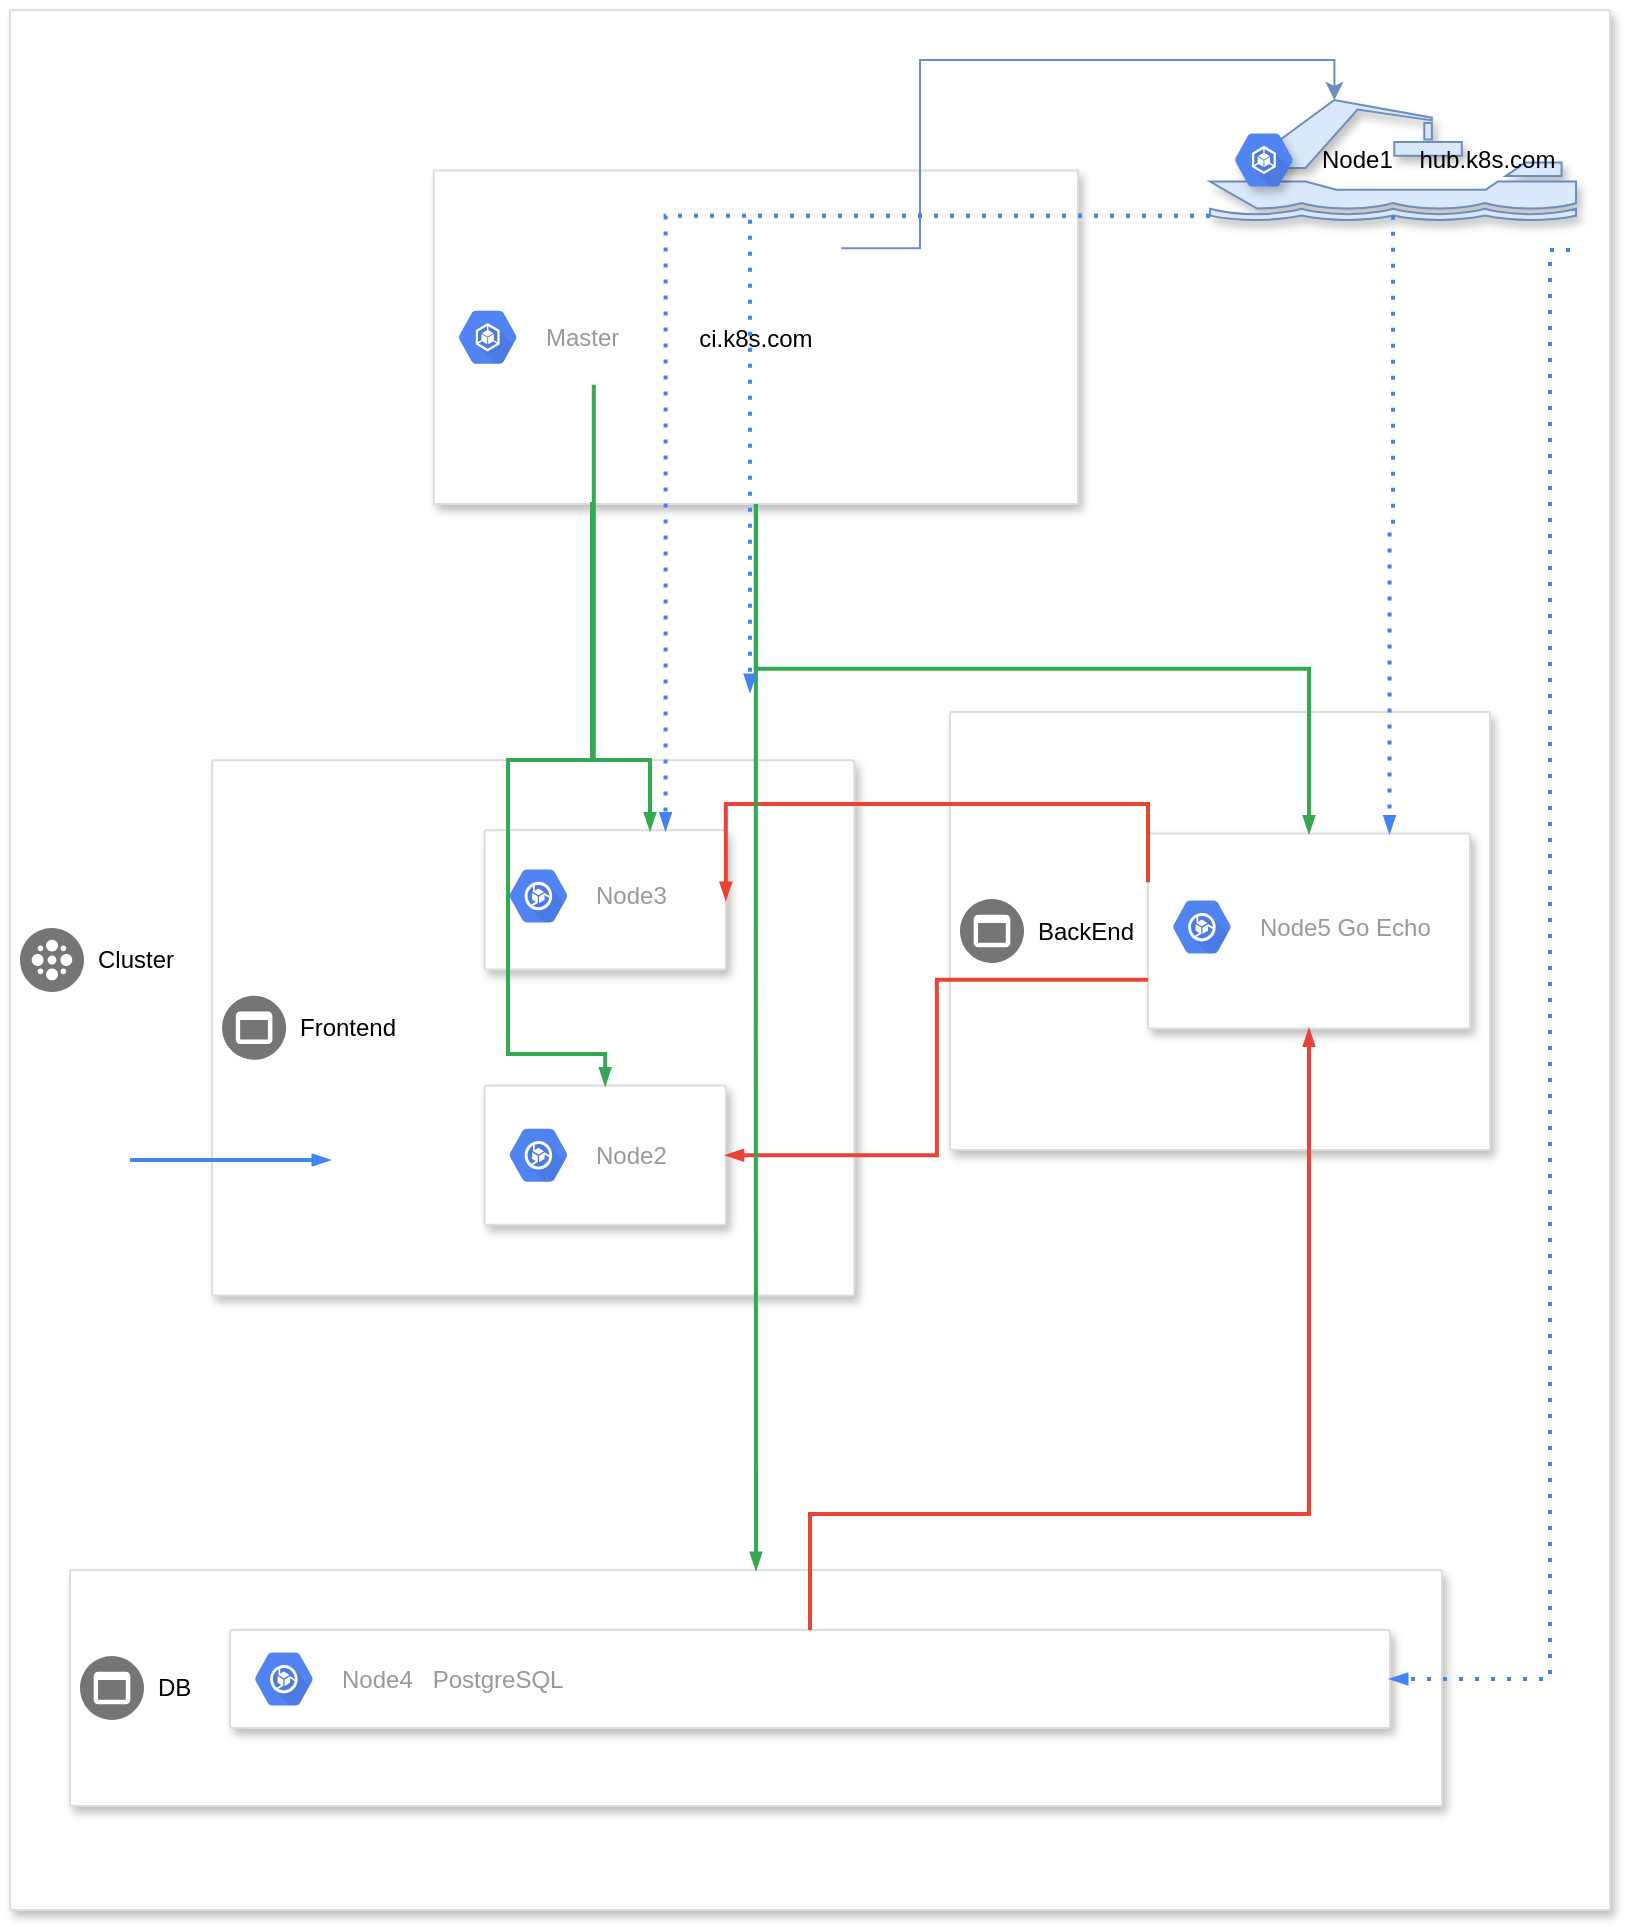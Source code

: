<mxfile version="10.7.5" type="github"><diagram id="oEy2vePPin4_DRUh1EEg" name="Page-2"><mxGraphModel dx="1398" dy="796" grid="1" gridSize="10" guides="1" tooltips="1" connect="1" arrows="1" fold="1" page="1" pageScale="1" pageWidth="827" pageHeight="1169" math="0" shadow="0"><root><mxCell id="JVZEmhyV-dqxb4Tlf-Tb-0"/><mxCell id="JVZEmhyV-dqxb4Tlf-Tb-1" parent="JVZEmhyV-dqxb4Tlf-Tb-0"/><mxCell id="JVZEmhyV-dqxb4Tlf-Tb-2" value="" style="strokeColor=#dddddd;fillColor=#ffffff;shadow=1;strokeWidth=1;rounded=1;absoluteArcSize=1;arcSize=2;" parent="JVZEmhyV-dqxb4Tlf-Tb-1" vertex="1"><mxGeometry y="145" width="800" height="950" as="geometry"/></mxCell><mxCell id="JVZEmhyV-dqxb4Tlf-Tb-3" value="Cluster&lt;br&gt;" style="dashed=0;connectable=0;html=1;fillColor=#757575;strokeColor=none;shape=mxgraph.gcp2.cluster;part=1;labelPosition=right;verticalLabelPosition=middle;align=left;verticalAlign=middle;spacingLeft=5;fontColor=#000000;fontSize=12;" parent="JVZEmhyV-dqxb4Tlf-Tb-2" vertex="1"><mxGeometry y="0.5" width="32" height="32" relative="1" as="geometry"><mxPoint x="5" y="-16" as="offset"/></mxGeometry></mxCell><mxCell id="JVZEmhyV-dqxb4Tlf-Tb-6" value="ci.k8s.com" style="strokeColor=#dddddd;fillColor=#ffffff;shadow=1;strokeWidth=1;rounded=1;absoluteArcSize=1;arcSize=0;" parent="JVZEmhyV-dqxb4Tlf-Tb-2" vertex="1"><mxGeometry x="211.892" y="80.282" width="322.108" height="166.718" as="geometry"/></mxCell><mxCell id="JVZEmhyV-dqxb4Tlf-Tb-7" value="Master" style="dashed=0;connectable=0;html=1;fillColor=#5184F3;strokeColor=none;shape=mxgraph.gcp2.hexIcon;prIcon=container_engine;part=1;labelPosition=right;verticalLabelPosition=middle;align=left;verticalAlign=middle;spacingLeft=5;fontColor=#999999;fontSize=12;" parent="JVZEmhyV-dqxb4Tlf-Tb-6" vertex="1"><mxGeometry y="0.5" width="44" height="39" relative="1" as="geometry"><mxPoint x="5" y="-19.5" as="offset"/></mxGeometry></mxCell><mxCell id="JVZEmhyV-dqxb4Tlf-Tb-12" value="" style="shape=image;html=1;verticalAlign=top;verticalLabelPosition=bottom;labelBackgroundColor=#ffffff;imageAspect=0;aspect=fixed;image=https://cdn4.iconfinder.com/data/icons/logos-brands-5/24/jenkins-128.png" parent="JVZEmhyV-dqxb4Tlf-Tb-6" vertex="1"><mxGeometry x="200.29" y="31.9" width="6.947" height="6.947" as="geometry"/></mxCell><mxCell id="wqABiP_4xXByuEtkqydO-0" value="" style="shape=image;html=1;verticalAlign=top;verticalLabelPosition=bottom;labelBackgroundColor=#ffffff;imageAspect=0;aspect=fixed;image=https://cdn4.iconfinder.com/data/icons/logos-brands-5/24/jenkins-128.png" vertex="1" parent="JVZEmhyV-dqxb4Tlf-Tb-6"><mxGeometry x="194" y="54.5" width="61" height="61" as="geometry"/></mxCell><mxCell id="JVZEmhyV-dqxb4Tlf-Tb-4" value="" style="strokeColor=#dddddd;fillColor=#ffffff;shadow=1;strokeWidth=1;rounded=1;absoluteArcSize=1;arcSize=2;" parent="JVZEmhyV-dqxb4Tlf-Tb-2" vertex="1"><mxGeometry x="101.054" y="375.092" width="321.081" height="267.606" as="geometry"/></mxCell><mxCell id="JVZEmhyV-dqxb4Tlf-Tb-5" value="Frontend&lt;br&gt;" style="dashed=0;connectable=0;html=1;fillColor=#757575;strokeColor=none;shape=mxgraph.gcp2.frontend_platform_services;part=1;labelPosition=right;verticalLabelPosition=middle;align=left;verticalAlign=middle;spacingLeft=5;fontColor=#000000;fontSize=12;" parent="JVZEmhyV-dqxb4Tlf-Tb-4" vertex="1"><mxGeometry y="0.5" width="32" height="32" relative="1" as="geometry"><mxPoint x="5" y="-16" as="offset"/></mxGeometry></mxCell><mxCell id="JVZEmhyV-dqxb4Tlf-Tb-20" value="" style="strokeColor=#dddddd;fillColor=#ffffff;shadow=1;strokeWidth=1;rounded=1;absoluteArcSize=1;arcSize=2;" parent="JVZEmhyV-dqxb4Tlf-Tb-4" vertex="1"><mxGeometry x="136.216" y="35.091" width="120.649" height="69.577" as="geometry"/></mxCell><mxCell id="JVZEmhyV-dqxb4Tlf-Tb-21" value="Node3&lt;br&gt;" style="dashed=0;connectable=0;html=1;fillColor=#5184F3;strokeColor=none;shape=mxgraph.gcp2.hexIcon;prIcon=container_optimized_os;part=1;labelPosition=right;verticalLabelPosition=middle;align=left;verticalAlign=middle;spacingLeft=5;fontColor=#999999;fontSize=12;" parent="JVZEmhyV-dqxb4Tlf-Tb-20" vertex="1"><mxGeometry y="0.5" width="44" height="39" relative="1" as="geometry"><mxPoint x="5" y="-21.5" as="offset"/></mxGeometry></mxCell><mxCell id="JVZEmhyV-dqxb4Tlf-Tb-10" value="" style="strokeColor=#dddddd;fillColor=#ffffff;shadow=1;strokeWidth=1;rounded=1;absoluteArcSize=1;arcSize=2;" parent="JVZEmhyV-dqxb4Tlf-Tb-4" vertex="1"><mxGeometry x="136.216" y="162.704" width="120.649" height="69.577" as="geometry"/></mxCell><mxCell id="JVZEmhyV-dqxb4Tlf-Tb-11" value="Node2" style="dashed=0;connectable=0;html=1;fillColor=#5184F3;strokeColor=none;shape=mxgraph.gcp2.hexIcon;prIcon=container_optimized_os;part=1;labelPosition=right;verticalLabelPosition=middle;align=left;verticalAlign=middle;spacingLeft=5;fontColor=#999999;fontSize=12;" parent="JVZEmhyV-dqxb4Tlf-Tb-10" vertex="1"><mxGeometry y="0.5" width="44" height="39" relative="1" as="geometry"><mxPoint x="5" y="-19.5" as="offset"/></mxGeometry></mxCell><mxCell id="JVZEmhyV-dqxb4Tlf-Tb-28" value="" style="edgeStyle=orthogonalEdgeStyle;fontSize=12;html=1;endArrow=blockThin;endFill=1;rounded=0;strokeWidth=2;endSize=4;startSize=4;strokeColor=#34A853;dashed=0;exitX=0.25;exitY=1;exitDx=0;exitDy=0;" parent="JVZEmhyV-dqxb4Tlf-Tb-2" source="JVZEmhyV-dqxb4Tlf-Tb-6" target="JVZEmhyV-dqxb4Tlf-Tb-20" edge="1"><mxGeometry width="100" relative="1" as="geometry"><mxPoint x="75.676" y="361.268" as="sourcePoint"/><mxPoint x="183.784" y="361.268" as="targetPoint"/><Array as="points"><mxPoint x="291" y="375"/><mxPoint x="320" y="375"/></Array></mxGeometry></mxCell><mxCell id="JVZEmhyV-dqxb4Tlf-Tb-29" value="" style="edgeStyle=orthogonalEdgeStyle;fontSize=12;html=1;endArrow=blockThin;endFill=1;rounded=0;strokeWidth=2;endSize=4;startSize=4;strokeColor=#34A853;dashed=0;entryX=0.5;entryY=0;entryDx=0;entryDy=0;" parent="JVZEmhyV-dqxb4Tlf-Tb-2" target="JVZEmhyV-dqxb4Tlf-Tb-10" edge="1"><mxGeometry width="100" relative="1" as="geometry"><mxPoint x="291.892" y="187.324" as="sourcePoint"/><mxPoint x="205.405" y="374.648" as="targetPoint"/><Array as="points"><mxPoint x="292" y="375"/><mxPoint x="249" y="375"/><mxPoint x="249" y="522"/><mxPoint x="298" y="522"/></Array></mxGeometry></mxCell><mxCell id="JVZEmhyV-dqxb4Tlf-Tb-30" value="" style="strokeColor=#dddddd;fillColor=#ffffff;shadow=1;strokeWidth=1;rounded=1;absoluteArcSize=1;arcSize=2;" parent="JVZEmhyV-dqxb4Tlf-Tb-2" vertex="1"><mxGeometry x="470" y="351" width="270" height="219" as="geometry"/></mxCell><mxCell id="JVZEmhyV-dqxb4Tlf-Tb-31" value="BackEnd" style="dashed=0;connectable=0;html=1;fillColor=#757575;strokeColor=none;shape=mxgraph.gcp2.frontend_platform_services;part=1;labelPosition=right;verticalLabelPosition=middle;align=left;verticalAlign=middle;spacingLeft=5;fontColor=#000000;fontSize=12;" parent="JVZEmhyV-dqxb4Tlf-Tb-30" vertex="1"><mxGeometry y="0.5" width="32" height="32" relative="1" as="geometry"><mxPoint x="5" y="-16" as="offset"/></mxGeometry></mxCell><mxCell id="JVZEmhyV-dqxb4Tlf-Tb-32" value="" style="strokeColor=#dddddd;fillColor=#ffffff;shadow=1;strokeWidth=1;rounded=1;absoluteArcSize=1;arcSize=2;" parent="JVZEmhyV-dqxb4Tlf-Tb-30" vertex="1"><mxGeometry x="99" y="60.731" width="161" height="97.538" as="geometry"/></mxCell><mxCell id="JVZEmhyV-dqxb4Tlf-Tb-33" value="Node5 Go Echo&lt;br&gt;" style="dashed=0;connectable=0;html=1;fillColor=#5184F3;strokeColor=none;shape=mxgraph.gcp2.hexIcon;prIcon=container_optimized_os;part=1;labelPosition=right;verticalLabelPosition=middle;align=left;verticalAlign=middle;spacingLeft=5;fontColor=#999999;fontSize=12;" parent="JVZEmhyV-dqxb4Tlf-Tb-32" vertex="1"><mxGeometry y="0.5" width="44" height="39" relative="1" as="geometry"><mxPoint x="5" y="-21.5" as="offset"/></mxGeometry></mxCell><mxCell id="JVZEmhyV-dqxb4Tlf-Tb-55" value="" style="strokeColor=#dddddd;fillColor=#ffffff;shadow=1;strokeWidth=1;rounded=1;absoluteArcSize=1;arcSize=2;" parent="JVZEmhyV-dqxb4Tlf-Tb-2" vertex="1"><mxGeometry x="30" y="780" width="686" height="118" as="geometry"/></mxCell><mxCell id="JVZEmhyV-dqxb4Tlf-Tb-56" value="DB" style="dashed=0;connectable=0;html=1;fillColor=#757575;strokeColor=none;shape=mxgraph.gcp2.frontend_platform_services;part=1;labelPosition=right;verticalLabelPosition=middle;align=left;verticalAlign=middle;spacingLeft=5;fontColor=#000000;fontSize=12;" parent="JVZEmhyV-dqxb4Tlf-Tb-55" vertex="1"><mxGeometry y="0.5" width="32" height="32" relative="1" as="geometry"><mxPoint x="5" y="-16" as="offset"/></mxGeometry></mxCell><mxCell id="JVZEmhyV-dqxb4Tlf-Tb-59" value="" style="strokeColor=#dddddd;fillColor=#ffffff;shadow=1;strokeWidth=1;rounded=1;absoluteArcSize=1;arcSize=2;" parent="JVZEmhyV-dqxb4Tlf-Tb-55" vertex="1"><mxGeometry x="80" y="30" width="580" height="49" as="geometry"/></mxCell><mxCell id="JVZEmhyV-dqxb4Tlf-Tb-60" value="Node4&amp;nbsp; &amp;nbsp;PostgreSQL&lt;br&gt;" style="dashed=0;connectable=0;html=1;fillColor=#5184F3;strokeColor=none;shape=mxgraph.gcp2.hexIcon;prIcon=container_optimized_os;part=1;labelPosition=right;verticalLabelPosition=middle;align=left;verticalAlign=middle;spacingLeft=5;fontColor=#999999;fontSize=12;" parent="JVZEmhyV-dqxb4Tlf-Tb-59" vertex="1"><mxGeometry y="0.5" width="44" height="39" relative="1" as="geometry"><mxPoint x="5" y="-19.5" as="offset"/></mxGeometry></mxCell><mxCell id="JVZEmhyV-dqxb4Tlf-Tb-63" value="" style="edgeStyle=orthogonalEdgeStyle;fontSize=12;html=1;endArrow=blockThin;endFill=1;rounded=0;strokeWidth=2;endSize=4;startSize=4;strokeColor=#34A853;dashed=0;exitX=0.5;exitY=1;exitDx=0;exitDy=0;" parent="JVZEmhyV-dqxb4Tlf-Tb-2" source="JVZEmhyV-dqxb4Tlf-Tb-6" target="JVZEmhyV-dqxb4Tlf-Tb-32" edge="1"><mxGeometry width="100" relative="1" as="geometry"><mxPoint x="361" y="292" as="sourcePoint"/><mxPoint x="461" y="292" as="targetPoint"/></mxGeometry></mxCell><mxCell id="JVZEmhyV-dqxb4Tlf-Tb-64" value="" style="edgeStyle=orthogonalEdgeStyle;fontSize=12;html=1;endArrow=blockThin;endFill=1;rounded=0;strokeWidth=2;endSize=4;startSize=4;strokeColor=#EA4335;dashed=0;exitX=0.5;exitY=0;exitDx=0;exitDy=0;entryX=0.5;entryY=1;entryDx=0;entryDy=0;" parent="JVZEmhyV-dqxb4Tlf-Tb-2" source="JVZEmhyV-dqxb4Tlf-Tb-59" target="JVZEmhyV-dqxb4Tlf-Tb-32" edge="1"><mxGeometry width="100" relative="1" as="geometry"><mxPoint x="411" y="722" as="sourcePoint"/><mxPoint x="511" y="722" as="targetPoint"/><Array as="points"><mxPoint x="400" y="752"/><mxPoint x="650" y="752"/></Array></mxGeometry></mxCell><mxCell id="JVZEmhyV-dqxb4Tlf-Tb-65" value="" style="edgeStyle=orthogonalEdgeStyle;fontSize=12;html=1;endArrow=blockThin;endFill=1;rounded=0;strokeWidth=2;endSize=4;startSize=4;strokeColor=#EA4335;dashed=0;entryX=1;entryY=0.5;entryDx=0;entryDy=0;exitX=0;exitY=0.25;exitDx=0;exitDy=0;" parent="JVZEmhyV-dqxb4Tlf-Tb-2" source="JVZEmhyV-dqxb4Tlf-Tb-32" target="JVZEmhyV-dqxb4Tlf-Tb-20" edge="1"><mxGeometry width="100" relative="1" as="geometry"><mxPoint x="451" y="622" as="sourcePoint"/><mxPoint x="551" y="622" as="targetPoint"/><Array as="points"><mxPoint x="358" y="397"/></Array></mxGeometry></mxCell><mxCell id="JVZEmhyV-dqxb4Tlf-Tb-66" value="" style="edgeStyle=orthogonalEdgeStyle;fontSize=12;html=1;endArrow=blockThin;endFill=1;rounded=0;strokeWidth=2;endSize=4;startSize=4;strokeColor=#EA4335;dashed=0;entryX=1;entryY=0.5;entryDx=0;entryDy=0;exitX=0;exitY=0.75;exitDx=0;exitDy=0;" parent="JVZEmhyV-dqxb4Tlf-Tb-2" source="JVZEmhyV-dqxb4Tlf-Tb-32" target="JVZEmhyV-dqxb4Tlf-Tb-10" edge="1"><mxGeometry width="100" relative="1" as="geometry"><mxPoint x="471" y="562" as="sourcePoint"/><mxPoint x="571" y="562" as="targetPoint"/></mxGeometry></mxCell><mxCell id="JVZEmhyV-dqxb4Tlf-Tb-74" value="" style="edgeStyle=orthogonalEdgeStyle;fontSize=12;html=1;endArrow=blockThin;endFill=1;rounded=0;strokeWidth=2;endSize=4;startSize=4;dashed=1;dashPattern=1 3;strokeColor=#4284F3;entryX=1;entryY=0.5;entryDx=0;entryDy=0;" parent="JVZEmhyV-dqxb4Tlf-Tb-2" target="JVZEmhyV-dqxb4Tlf-Tb-59" edge="1"><mxGeometry width="100" relative="1" as="geometry"><mxPoint x="780" y="120" as="sourcePoint"/><mxPoint x="780" y="610" as="targetPoint"/><Array as="points"><mxPoint x="770" y="120"/><mxPoint x="770" y="835"/></Array></mxGeometry></mxCell><mxCell id="JVZEmhyV-dqxb4Tlf-Tb-75" value="" style="edgeStyle=orthogonalEdgeStyle;fontSize=12;html=1;endArrow=blockThin;endFill=1;rounded=0;strokeWidth=2;endSize=4;startSize=4;strokeColor=#34A853;dashed=0;exitX=0.5;exitY=1;exitDx=0;exitDy=0;entryX=0.5;entryY=0;entryDx=0;entryDy=0;" parent="JVZEmhyV-dqxb4Tlf-Tb-2" source="JVZEmhyV-dqxb4Tlf-Tb-6" target="JVZEmhyV-dqxb4Tlf-Tb-55" edge="1"><mxGeometry width="100" relative="1" as="geometry"><mxPoint x="110" y="265" as="sourcePoint"/><mxPoint x="210" y="265" as="targetPoint"/></mxGeometry></mxCell><mxCell id="JVZEmhyV-dqxb4Tlf-Tb-18" value="" style="edgeStyle=orthogonalEdgeStyle;fontSize=12;html=1;endArrow=blockThin;endFill=1;rounded=0;strokeWidth=2;endSize=4;startSize=4;dashed=0;strokeColor=#4284F3;" parent="JVZEmhyV-dqxb4Tlf-Tb-1" edge="1"><mxGeometry width="100" relative="1" as="geometry"><mxPoint x="60" y="720" as="sourcePoint"/><mxPoint x="160" y="720" as="targetPoint"/></mxGeometry></mxCell><mxCell id="JVZEmhyV-dqxb4Tlf-Tb-8" value="" style="shape=mxgraph.signs.transportation.harbor;html=1;fillColor=#dae8fc;strokeColor=#6c8ebf;verticalLabelPosition=bottom;verticalAlign=top;align=center;shadow=1;fontFamily=Helvetica;fontSize=12;strokeWidth=1;" parent="JVZEmhyV-dqxb4Tlf-Tb-1" vertex="1"><mxGeometry x="600" y="190" width="183" height="60" as="geometry"/></mxCell><mxCell id="JVZEmhyV-dqxb4Tlf-Tb-9" value="&lt;font color=&quot;#000000&quot;&gt;Node1&amp;nbsp; &amp;nbsp; hub.k8s.com&lt;/font&gt;" style="dashed=0;connectable=0;html=1;fillColor=#5184F3;strokeColor=none;shape=mxgraph.gcp2.hexIcon;prIcon=container_engine;part=1;labelPosition=right;verticalLabelPosition=middle;align=left;verticalAlign=middle;spacingLeft=5;fontColor=#999999;fontSize=12;shadow=1;" parent="JVZEmhyV-dqxb4Tlf-Tb-8" vertex="1"><mxGeometry y="0.5" width="44" height="39" relative="1" as="geometry"><mxPoint x="5" y="-19.5" as="offset"/></mxGeometry></mxCell><mxCell id="JVZEmhyV-dqxb4Tlf-Tb-27" style="edgeStyle=orthogonalEdgeStyle;rounded=0;orthogonalLoop=1;jettySize=auto;html=1;exitX=0.5;exitY=1;exitDx=0;exitDy=0;entryX=0.34;entryY=0;entryDx=0;entryDy=0;entryPerimeter=0;fillColor=#dae8fc;strokeColor=#6c8ebf;" parent="JVZEmhyV-dqxb4Tlf-Tb-1" source="JVZEmhyV-dqxb4Tlf-Tb-12" target="JVZEmhyV-dqxb4Tlf-Tb-8" edge="1"><mxGeometry relative="1" as="geometry"><Array as="points"><mxPoint x="455" y="170"/><mxPoint x="662" y="170"/></Array></mxGeometry></mxCell><mxCell id="JVZEmhyV-dqxb4Tlf-Tb-67" value="" style="edgeStyle=orthogonalEdgeStyle;fontSize=12;html=1;endArrow=blockThin;endFill=1;rounded=0;strokeWidth=2;endSize=4;startSize=4;dashed=1;dashPattern=1 3;strokeColor=#4284F3;entryX=0.75;entryY=0;entryDx=0;entryDy=0;exitX=0;exitY=0.965;exitDx=0;exitDy=0;exitPerimeter=0;" parent="JVZEmhyV-dqxb4Tlf-Tb-1" source="JVZEmhyV-dqxb4Tlf-Tb-8" target="JVZEmhyV-dqxb4Tlf-Tb-20" edge="1"><mxGeometry width="100" relative="1" as="geometry"><mxPoint x="450" y="270" as="sourcePoint"/><mxPoint x="550" y="270" as="targetPoint"/></mxGeometry></mxCell><mxCell id="JVZEmhyV-dqxb4Tlf-Tb-68" value="" style="edgeStyle=orthogonalEdgeStyle;fontSize=12;html=1;endArrow=blockThin;endFill=1;rounded=0;strokeWidth=2;endSize=4;startSize=4;dashed=1;dashPattern=1 3;strokeColor=#4284F3;exitX=0;exitY=0.965;exitDx=0;exitDy=0;exitPerimeter=0;" parent="JVZEmhyV-dqxb4Tlf-Tb-1" source="JVZEmhyV-dqxb4Tlf-Tb-8" edge="1"><mxGeometry width="100" relative="1" as="geometry"><mxPoint x="400" y="280" as="sourcePoint"/><mxPoint x="370" y="486" as="targetPoint"/><Array as="points"><mxPoint x="370" y="248"/><mxPoint x="370" y="486"/></Array></mxGeometry></mxCell><mxCell id="JVZEmhyV-dqxb4Tlf-Tb-69" value="" style="edgeStyle=orthogonalEdgeStyle;fontSize=12;html=1;endArrow=blockThin;endFill=1;rounded=0;strokeWidth=2;endSize=4;startSize=4;dashed=1;dashPattern=1 3;strokeColor=#4284F3;exitX=0.5;exitY=0.965;exitDx=0;exitDy=0;exitPerimeter=0;entryX=0.75;entryY=0;entryDx=0;entryDy=0;" parent="JVZEmhyV-dqxb4Tlf-Tb-1" source="JVZEmhyV-dqxb4Tlf-Tb-8" target="JVZEmhyV-dqxb4Tlf-Tb-32" edge="1"><mxGeometry width="100" relative="1" as="geometry"><mxPoint x="720" y="280" as="sourcePoint"/><mxPoint x="820" y="280" as="targetPoint"/></mxGeometry></mxCell></root></mxGraphModel></diagram></mxfile>